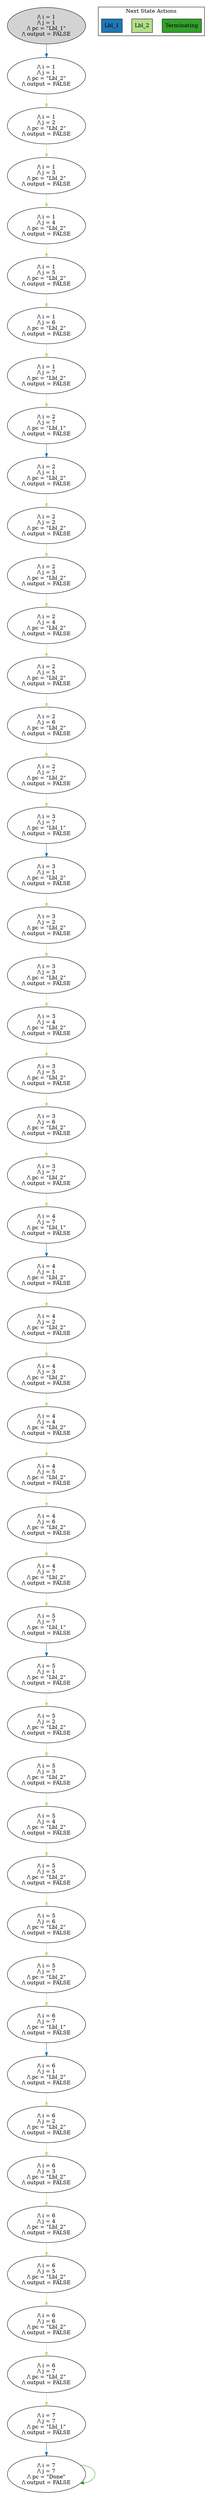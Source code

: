 strict digraph DiskGraph {
edge [colorscheme="paired12"]
nodesep=0.35;
subgraph cluster_graph {
color="white";
-8138570871989869662 [label="/\\ i = 1\n/\\ j = 1\n/\\ pc = \"Lbl_1\"\n/\\ output = FALSE",style = filled]
-8138570871989869662 -> -8466776011844391738 [label="",color="2",fontcolor="2"];
-8466776011844391738 [label="/\\ i = 1\n/\\ j = 1\n/\\ pc = \"Lbl_2\"\n/\\ output = FALSE"];
-8466776011844391738 -> 7886951337574775878 [label="",color="3",fontcolor="3"];
7886951337574775878 [label="/\\ i = 1\n/\\ j = 2\n/\\ pc = \"Lbl_2\"\n/\\ output = FALSE"];
7886951337574775878 -> 3491046547056489414 [label="",color="3",fontcolor="3"];
3491046547056489414 [label="/\\ i = 1\n/\\ j = 3\n/\\ pc = \"Lbl_2\"\n/\\ output = FALSE"];
3491046547056489414 -> -6064997563494382803 [label="",color="3",fontcolor="3"];
-6064997563494382803 [label="/\\ i = 1\n/\\ j = 4\n/\\ pc = \"Lbl_2\"\n/\\ output = FALSE"];
-6064997563494382803 -> -661350765892825939 [label="",color="3",fontcolor="3"];
-661350765892825939 [label="/\\ i = 1\n/\\ j = 5\n/\\ pc = \"Lbl_2\"\n/\\ output = FALSE"];
-661350765892825939 -> 1286204975866600493 [label="",color="3",fontcolor="3"];
1286204975866600493 [label="/\\ i = 1\n/\\ j = 6\n/\\ pc = \"Lbl_2\"\n/\\ output = FALSE"];
1286204975866600493 -> 5539182069547406253 [label="",color="3",fontcolor="3"];
5539182069547406253 [label="/\\ i = 1\n/\\ j = 7\n/\\ pc = \"Lbl_2\"\n/\\ output = FALSE"];
5539182069547406253 -> 6452111021685913257 [label="",color="3",fontcolor="3"];
6452111021685913257 [label="/\\ i = 2\n/\\ j = 7\n/\\ pc = \"Lbl_1\"\n/\\ output = FALSE"];
6452111021685913257 -> -7325002960363239770 [label="",color="2",fontcolor="2"];
-7325002960363239770 [label="/\\ i = 2\n/\\ j = 1\n/\\ pc = \"Lbl_2\"\n/\\ output = FALSE"];
-7325002960363239770 -> 9030756269371528742 [label="",color="3",fontcolor="3"];
9030756269371528742 [label="/\\ i = 2\n/\\ j = 2\n/\\ pc = \"Lbl_2\"\n/\\ output = FALSE"];
9030756269371528742 -> 2329791300553791910 [label="",color="3",fontcolor="3"];
2329791300553791910 [label="/\\ i = 2\n/\\ j = 3\n/\\ pc = \"Lbl_2\"\n/\\ output = FALSE"];
2329791300553791910 -> -4903460846175983283 [label="",color="3",fontcolor="3"];
-4903460846175983283 [label="/\\ i = 2\n/\\ j = 4\n/\\ pc = \"Lbl_2\"\n/\\ output = FALSE"];
-4903460846175983283 -> -1804311268598962483 [label="",color="3",fontcolor="3"];
-1804311268598962483 [label="/\\ i = 2\n/\\ j = 5\n/\\ pc = \"Lbl_2\"\n/\\ output = FALSE"];
-1804311268598962483 -> 143587503615800909 [label="",color="3",fontcolor="3"];
143587503615800909 [label="/\\ i = 2\n/\\ j = 6\n/\\ pc = \"Lbl_2\"\n/\\ output = FALSE"];
143587503615800909 -> 6699249787750595021 [label="",color="3",fontcolor="3"];
6699249787750595021 [label="/\\ i = 2\n/\\ j = 7\n/\\ pc = \"Lbl_2\"\n/\\ output = FALSE"];
6699249787750595021 -> -5907283926381042352 [label="",color="3",fontcolor="3"];
-5907283926381042352 [label="/\\ i = 3\n/\\ j = 7\n/\\ pc = \"Lbl_1\"\n/\\ output = FALSE"];
-5907283926381042352 -> 7915006830228215135 [label="",color="2",fontcolor="2"];
7915006830228215135 [label="/\\ i = 3\n/\\ j = 1\n/\\ pc = \"Lbl_2\"\n/\\ output = FALSE"];
7915006830228215135 -> -8440822527985203745 [label="",color="3",fontcolor="3"];
-8440822527985203745 [label="/\\ i = 3\n/\\ j = 2\n/\\ pc = \"Lbl_2\"\n/\\ output = FALSE"];
-8440822527985203745 -> -2892849713871353249 [label="",color="3",fontcolor="3"];
-2892849713871353249 [label="/\\ i = 3\n/\\ j = 3\n/\\ pc = \"Lbl_2\"\n/\\ output = FALSE"];
-2892849713871353249 -> 5511548377377192628 [label="",color="3",fontcolor="3"];
5511548377377192628 [label="/\\ i = 3\n/\\ j = 4\n/\\ pc = \"Lbl_2\"\n/\\ output = FALSE"];
5511548377377192628 -> 1259407207736997172 [label="",color="3",fontcolor="3"];
1259407207736997172 [label="/\\ i = 3\n/\\ j = 5\n/\\ pc = \"Lbl_2\"\n/\\ output = FALSE"];
1259407207736997172 -> -688562242712361548 [label="",color="3",fontcolor="3"];
-688562242712361548 [label="/\\ i = 3\n/\\ j = 6\n/\\ pc = \"Lbl_2\"\n/\\ output = FALSE"];
-688562242712361548 -> -6091373122581534156 [label="",color="3",fontcolor="3"];
-6091373122581534156 [label="/\\ i = 3\n/\\ j = 7\n/\\ pc = \"Lbl_2\"\n/\\ output = FALSE"];
-6091373122581534156 -> 8774641374544585321 [label="",color="3",fontcolor="3"];
8774641374544585321 [label="/\\ i = 4\n/\\ j = 7\n/\\ pc = \"Lbl_1\"\n/\\ output = FALSE"];
8774641374544585321 -> -5037534014613155226 [label="",color="2",fontcolor="2"];
-5037534014613155226 [label="/\\ i = 4\n/\\ j = 1\n/\\ pc = \"Lbl_2\"\n/\\ output = FALSE"];
-5037534014613155226 -> 6709512319347573478 [label="",color="3",fontcolor="3"];
6709512319347573478 [label="/\\ i = 4\n/\\ j = 2\n/\\ pc = \"Lbl_2\"\n/\\ output = FALSE"];
6709512319347573478 -> 7421450581020006 [label="",color="3",fontcolor="3"];
7421450581020006 [label="/\\ i = 4\n/\\ j = 3\n/\\ pc = \"Lbl_2\"\n/\\ output = FALSE"];
7421450581020006 -> -7224863100389769843 [label="",color="3",fontcolor="3"];
-7224863100389769843 [label="/\\ i = 4\n/\\ j = 4\n/\\ pc = \"Lbl_2\"\n/\\ output = FALSE"];
-7224863100389769843 -> -4126839422761504243 [label="",color="3",fontcolor="3"];
-4126839422761504243 [label="/\\ i = 4\n/\\ j = 5\n/\\ pc = \"Lbl_2\"\n/\\ output = FALSE"];
-4126839422761504243 -> 2427837191181836941 [label="",color="3",fontcolor="3"];
2427837191181836941 [label="/\\ i = 4\n/\\ j = 6\n/\\ pc = \"Lbl_2\"\n/\\ output = FALSE"];
2427837191181836941 -> 8986877175129468173 [label="",color="3",fontcolor="3"];
8986877175129468173 [label="/\\ i = 4\n/\\ j = 7\n/\\ pc = \"Lbl_2\"\n/\\ output = FALSE"];
8986877175129468173 -> -8193642511601061488 [label="",color="3",fontcolor="3"];
-8193642511601061488 [label="/\\ i = 5\n/\\ j = 7\n/\\ pc = \"Lbl_1\"\n/\\ output = FALSE"];
-8193642511601061488 -> 5591370514382668191 [label="",color="2",fontcolor="2"];
5591370514382668191 [label="/\\ i = 5\n/\\ j = 1\n/\\ pc = \"Lbl_2\"\n/\\ output = FALSE"];
5591370514382668191 -> -6155464403857207009 [label="",color="3",fontcolor="3"];
-6155464403857207009 [label="/\\ i = 5\n/\\ j = 2\n/\\ pc = \"Lbl_2\"\n/\\ output = FALSE"];
-6155464403857207009 -> -606365689727426913 [label="",color="3",fontcolor="3"];
-606365689727426913 [label="/\\ i = 5\n/\\ j = 3\n/\\ pc = \"Lbl_2\"\n/\\ output = FALSE"];
-606365689727426913 -> 7796783261428412020 [label="",color="3",fontcolor="3"];
7796783261428412020 [label="/\\ i = 5\n/\\ j = 4\n/\\ pc = \"Lbl_2\"\n/\\ output = FALSE"];
7796783261428412020 -> 3545767991804076532 [label="",color="3",fontcolor="3"];
3545767991804076532 [label="/\\ i = 5\n/\\ j = 5\n/\\ pc = \"Lbl_2\"\n/\\ output = FALSE"];
3545767991804076532 -> -3008697756174356108 [label="",color="3",fontcolor="3"];
-3008697756174356108 [label="/\\ i = 5\n/\\ j = 6\n/\\ pc = \"Lbl_2\"\n/\\ output = FALSE"];
-3008697756174356108 -> -8414886335789252876 [label="",color="3",fontcolor="3"];
-8414886335789252876 [label="/\\ i = 5\n/\\ j = 7\n/\\ pc = \"Lbl_2\"\n/\\ output = FALSE"];
-8414886335789252876 -> -7030698449635861520 [label="",color="3",fontcolor="3"];
-7030698449635861520 [label="/\\ i = 6\n/\\ j = 7\n/\\ pc = \"Lbl_1\"\n/\\ output = FALSE"];
-7030698449635861520 -> 6755167810260134911 [label="",color="2",fontcolor="2"];
6755167810260134911 [label="/\\ i = 6\n/\\ j = 1\n/\\ pc = \"Lbl_2\"\n/\\ output = FALSE"];
6755167810260134911 -> -4993153664854148225 [label="",color="3",fontcolor="3"];
-4993153664854148225 [label="/\\ i = 6\n/\\ j = 2\n/\\ pc = \"Lbl_2\"\n/\\ output = FALSE"];
-4993153664854148225 -> -1751226182778096385 [label="",color="3",fontcolor="3"];
-1751226182778096385 [label="/\\ i = 6\n/\\ j = 3\n/\\ pc = \"Lbl_2\"\n/\\ output = FALSE"];
-1751226182778096385 -> 8940799333977867284 [label="",color="3",fontcolor="3"];
8940799333977867284 [label="/\\ i = 6\n/\\ j = 4\n/\\ pc = \"Lbl_2\"\n/\\ output = FALSE"];
8940799333977867284 -> 2383175773394865044 [label="",color="3",fontcolor="3"];
2383175773394865044 [label="/\\ i = 6\n/\\ j = 5\n/\\ pc = \"Lbl_2\"\n/\\ output = FALSE"];
2383175773394865044 -> -4172213581504554220 [label="",color="3",fontcolor="3"];
-4172213581504554220 [label="/\\ i = 6\n/\\ j = 6\n/\\ pc = \"Lbl_2\"\n/\\ output = FALSE"];
-4172213581504554220 -> -7268820825164999532 [label="",color="3",fontcolor="3"];
-7268820825164999532 [label="/\\ i = 6\n/\\ j = 7\n/\\ pc = \"Lbl_2\"\n/\\ output = FALSE"];
-7268820825164999532 -> 7629780950234613769 [label="",color="3",fontcolor="3"];
7629780950234613769 [label="/\\ i = 7\n/\\ j = 7\n/\\ pc = \"Lbl_1\"\n/\\ output = FALSE"];
7629780950234613769 -> 2157221722569430261 [label="",color="2",fontcolor="2"];
2157221722569430261 [label="/\\ i = 7\n/\\ j = 7\n/\\ pc = \"Done\"\n/\\ output = FALSE"];
2157221722569430261 -> 2157221722569430261 [label="",color="4",fontcolor="4"];
{rank = same; -8138570871989869662;}
{rank = same; -8466776011844391738;}
{rank = same; 7886951337574775878;}
{rank = same; 3491046547056489414;}
{rank = same; -6064997563494382803;}
{rank = same; -661350765892825939;}
{rank = same; 1286204975866600493;}
{rank = same; 5539182069547406253;}
{rank = same; 6452111021685913257;}
{rank = same; -7325002960363239770;}
{rank = same; 9030756269371528742;}
{rank = same; 2329791300553791910;}
{rank = same; -4903460846175983283;}
{rank = same; -1804311268598962483;}
{rank = same; 143587503615800909;}
{rank = same; 6699249787750595021;}
{rank = same; -5907283926381042352;}
{rank = same; 7915006830228215135;}
{rank = same; -8440822527985203745;}
{rank = same; -2892849713871353249;}
{rank = same; 5511548377377192628;}
{rank = same; 1259407207736997172;}
{rank = same; -688562242712361548;}
{rank = same; -6091373122581534156;}
{rank = same; 8774641374544585321;}
{rank = same; -5037534014613155226;}
{rank = same; 6709512319347573478;}
{rank = same; 7421450581020006;}
{rank = same; -7224863100389769843;}
{rank = same; -4126839422761504243;}
{rank = same; 2427837191181836941;}
{rank = same; 8986877175129468173;}
{rank = same; -8193642511601061488;}
{rank = same; 5591370514382668191;}
{rank = same; -6155464403857207009;}
{rank = same; -606365689727426913;}
{rank = same; 7796783261428412020;}
{rank = same; 3545767991804076532;}
{rank = same; -3008697756174356108;}
{rank = same; -8414886335789252876;}
{rank = same; -7030698449635861520;}
{rank = same; 6755167810260134911;}
{rank = same; -4993153664854148225;}
{rank = same; -1751226182778096385;}
{rank = same; 8940799333977867284;}
{rank = same; 2383175773394865044;}
{rank = same; -4172213581504554220;}
{rank = same; -7268820825164999532;}
{rank = same; 7629780950234613769;}
{rank = same; 2157221722569430261;}
}
subgraph cluster_legend {graph[style=bold];label = "Next State Actions" style="solid"
node [ labeljust="l",colorscheme="paired12",style=filled,shape=record ]
Terminating [label="Terminating",fillcolor=4]
Lbl_2 [label="Lbl_2",fillcolor=3]
Lbl_1 [label="Lbl_1",fillcolor=2]
}}